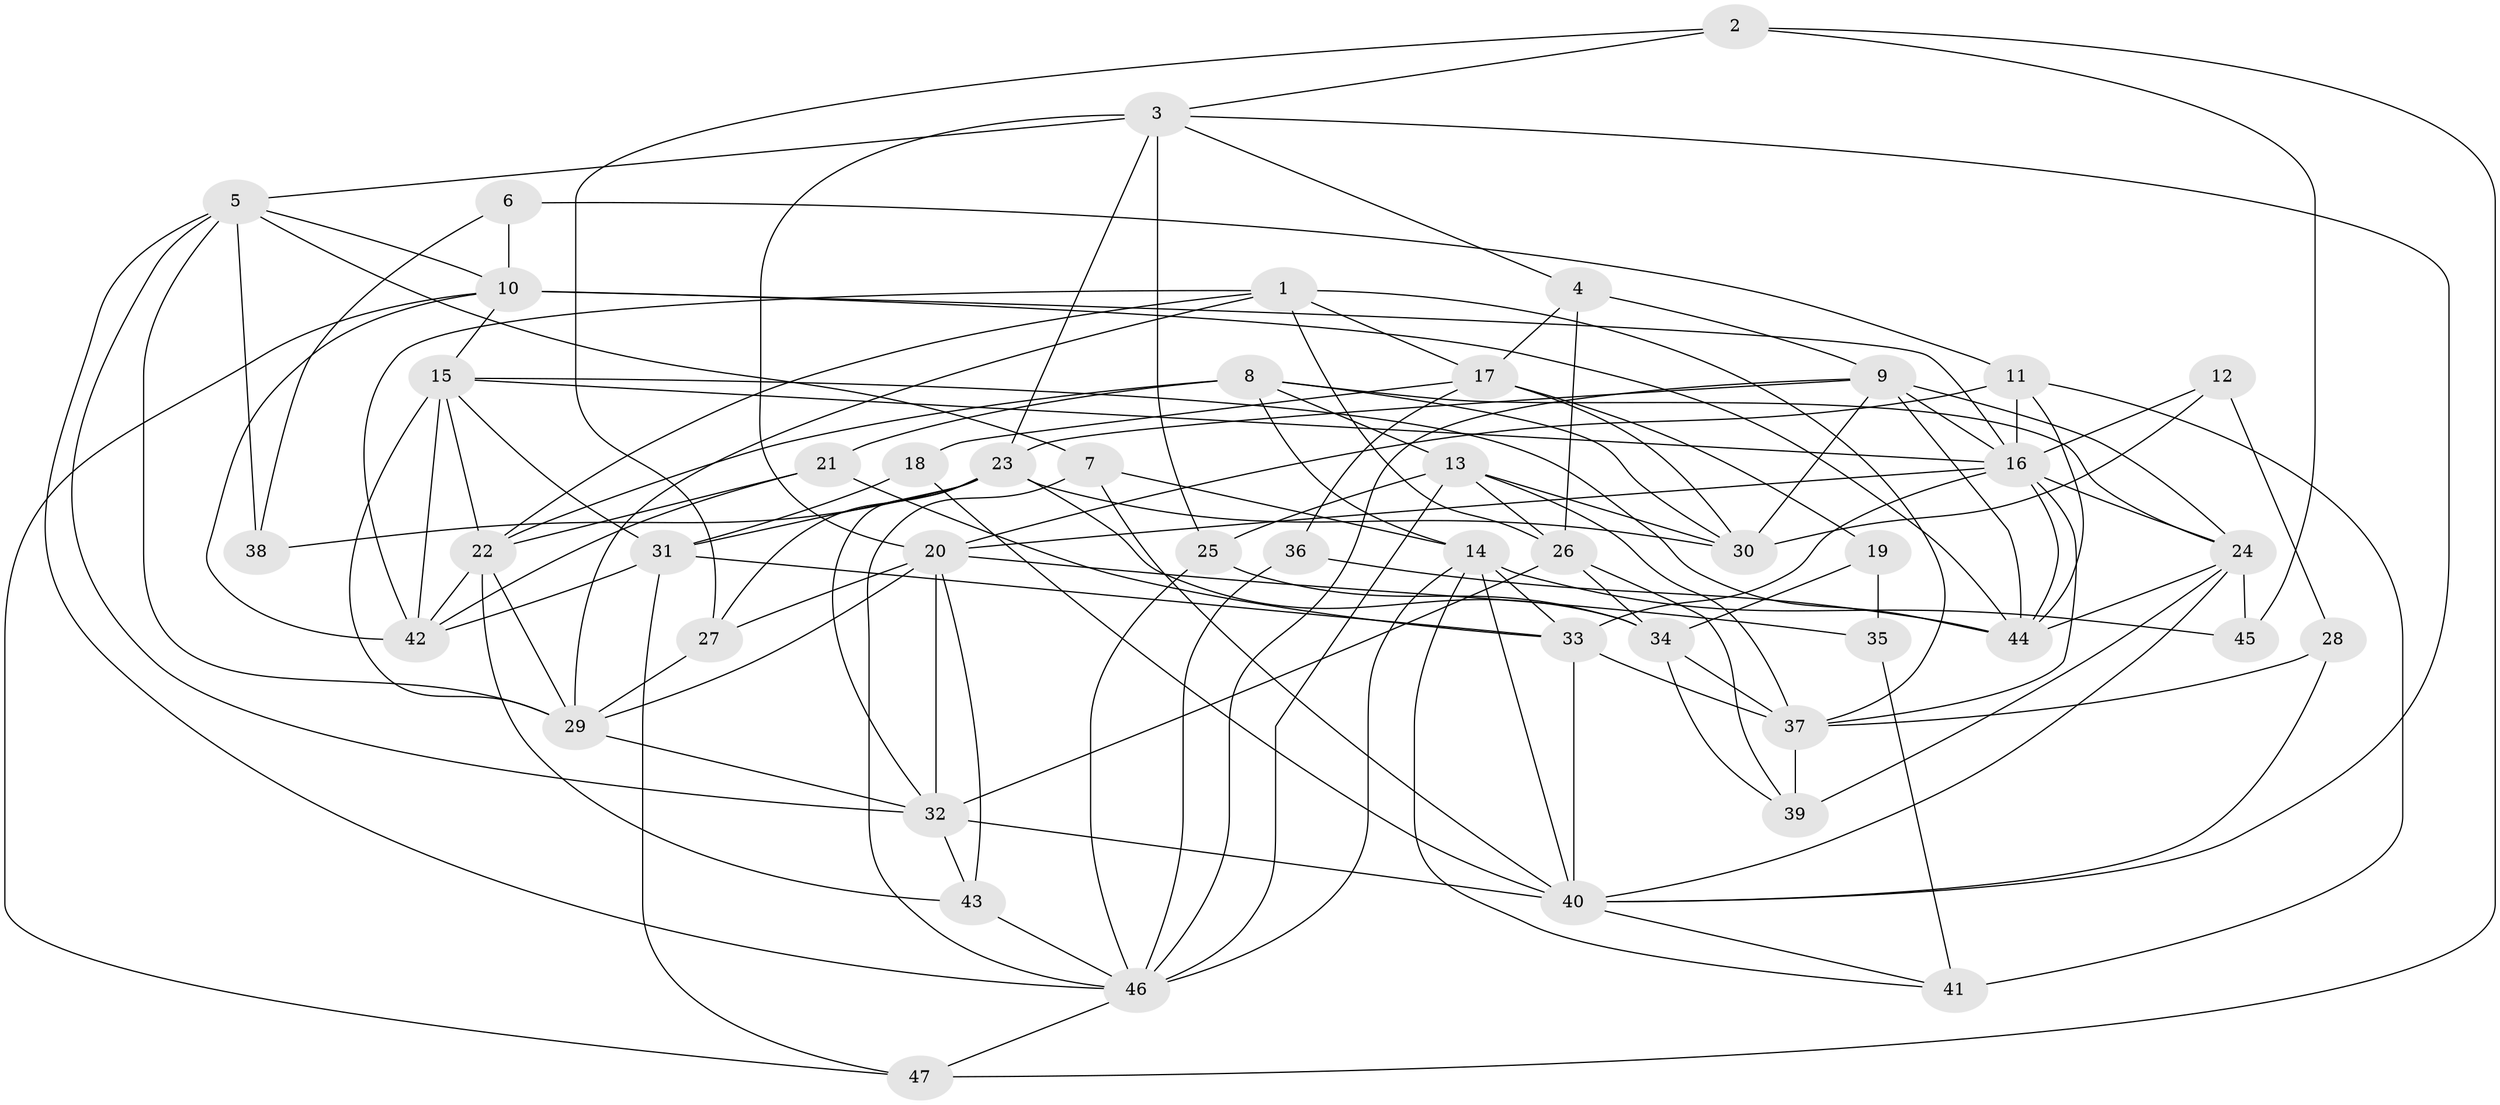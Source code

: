 // original degree distribution, {7: 0.0425531914893617, 4: 0.18085106382978725, 3: 0.3191489361702128, 5: 0.1702127659574468, 2: 0.14893617021276595, 6: 0.11702127659574468, 8: 0.02127659574468085}
// Generated by graph-tools (version 1.1) at 2025/02/03/09/25 03:02:09]
// undirected, 47 vertices, 130 edges
graph export_dot {
graph [start="1"]
  node [color=gray90,style=filled];
  1;
  2;
  3;
  4;
  5;
  6;
  7;
  8;
  9;
  10;
  11;
  12;
  13;
  14;
  15;
  16;
  17;
  18;
  19;
  20;
  21;
  22;
  23;
  24;
  25;
  26;
  27;
  28;
  29;
  30;
  31;
  32;
  33;
  34;
  35;
  36;
  37;
  38;
  39;
  40;
  41;
  42;
  43;
  44;
  45;
  46;
  47;
  1 -- 17 [weight=1.0];
  1 -- 22 [weight=1.0];
  1 -- 26 [weight=1.0];
  1 -- 29 [weight=1.0];
  1 -- 37 [weight=1.0];
  1 -- 42 [weight=1.0];
  2 -- 3 [weight=1.0];
  2 -- 27 [weight=1.0];
  2 -- 45 [weight=1.0];
  2 -- 47 [weight=1.0];
  3 -- 4 [weight=1.0];
  3 -- 5 [weight=1.0];
  3 -- 20 [weight=1.0];
  3 -- 23 [weight=1.0];
  3 -- 25 [weight=1.0];
  3 -- 40 [weight=1.0];
  4 -- 9 [weight=1.0];
  4 -- 17 [weight=1.0];
  4 -- 26 [weight=1.0];
  5 -- 7 [weight=1.0];
  5 -- 10 [weight=1.0];
  5 -- 29 [weight=1.0];
  5 -- 32 [weight=1.0];
  5 -- 38 [weight=1.0];
  5 -- 46 [weight=1.0];
  6 -- 10 [weight=1.0];
  6 -- 11 [weight=1.0];
  6 -- 38 [weight=1.0];
  7 -- 14 [weight=1.0];
  7 -- 40 [weight=1.0];
  7 -- 46 [weight=1.0];
  8 -- 13 [weight=1.0];
  8 -- 14 [weight=1.0];
  8 -- 21 [weight=1.0];
  8 -- 22 [weight=1.0];
  8 -- 24 [weight=1.0];
  8 -- 30 [weight=1.0];
  9 -- 16 [weight=1.0];
  9 -- 23 [weight=1.0];
  9 -- 24 [weight=1.0];
  9 -- 30 [weight=1.0];
  9 -- 44 [weight=1.0];
  9 -- 46 [weight=2.0];
  10 -- 15 [weight=1.0];
  10 -- 16 [weight=1.0];
  10 -- 42 [weight=1.0];
  10 -- 44 [weight=1.0];
  10 -- 47 [weight=1.0];
  11 -- 16 [weight=1.0];
  11 -- 20 [weight=2.0];
  11 -- 41 [weight=1.0];
  11 -- 44 [weight=1.0];
  12 -- 16 [weight=1.0];
  12 -- 28 [weight=1.0];
  12 -- 30 [weight=1.0];
  13 -- 25 [weight=2.0];
  13 -- 26 [weight=1.0];
  13 -- 30 [weight=1.0];
  13 -- 37 [weight=1.0];
  13 -- 46 [weight=1.0];
  14 -- 33 [weight=2.0];
  14 -- 40 [weight=1.0];
  14 -- 41 [weight=1.0];
  14 -- 45 [weight=1.0];
  14 -- 46 [weight=1.0];
  15 -- 16 [weight=1.0];
  15 -- 22 [weight=1.0];
  15 -- 29 [weight=1.0];
  15 -- 31 [weight=1.0];
  15 -- 42 [weight=1.0];
  15 -- 44 [weight=1.0];
  16 -- 20 [weight=1.0];
  16 -- 24 [weight=1.0];
  16 -- 33 [weight=1.0];
  16 -- 37 [weight=1.0];
  16 -- 44 [weight=1.0];
  17 -- 18 [weight=1.0];
  17 -- 19 [weight=1.0];
  17 -- 30 [weight=1.0];
  17 -- 36 [weight=1.0];
  18 -- 31 [weight=1.0];
  18 -- 40 [weight=1.0];
  19 -- 34 [weight=1.0];
  19 -- 35 [weight=1.0];
  20 -- 27 [weight=1.0];
  20 -- 29 [weight=1.0];
  20 -- 32 [weight=1.0];
  20 -- 35 [weight=1.0];
  20 -- 43 [weight=1.0];
  21 -- 22 [weight=1.0];
  21 -- 33 [weight=2.0];
  21 -- 42 [weight=2.0];
  22 -- 29 [weight=1.0];
  22 -- 42 [weight=1.0];
  22 -- 43 [weight=1.0];
  23 -- 27 [weight=1.0];
  23 -- 30 [weight=1.0];
  23 -- 31 [weight=2.0];
  23 -- 32 [weight=1.0];
  23 -- 34 [weight=1.0];
  23 -- 38 [weight=1.0];
  24 -- 39 [weight=1.0];
  24 -- 40 [weight=1.0];
  24 -- 44 [weight=1.0];
  24 -- 45 [weight=1.0];
  25 -- 34 [weight=1.0];
  25 -- 46 [weight=1.0];
  26 -- 32 [weight=1.0];
  26 -- 34 [weight=1.0];
  26 -- 39 [weight=1.0];
  27 -- 29 [weight=1.0];
  28 -- 37 [weight=1.0];
  28 -- 40 [weight=1.0];
  29 -- 32 [weight=1.0];
  31 -- 33 [weight=1.0];
  31 -- 42 [weight=1.0];
  31 -- 47 [weight=1.0];
  32 -- 40 [weight=1.0];
  32 -- 43 [weight=1.0];
  33 -- 37 [weight=1.0];
  33 -- 40 [weight=1.0];
  34 -- 37 [weight=1.0];
  34 -- 39 [weight=1.0];
  35 -- 41 [weight=1.0];
  36 -- 44 [weight=1.0];
  36 -- 46 [weight=1.0];
  37 -- 39 [weight=2.0];
  40 -- 41 [weight=1.0];
  43 -- 46 [weight=1.0];
  46 -- 47 [weight=1.0];
}

